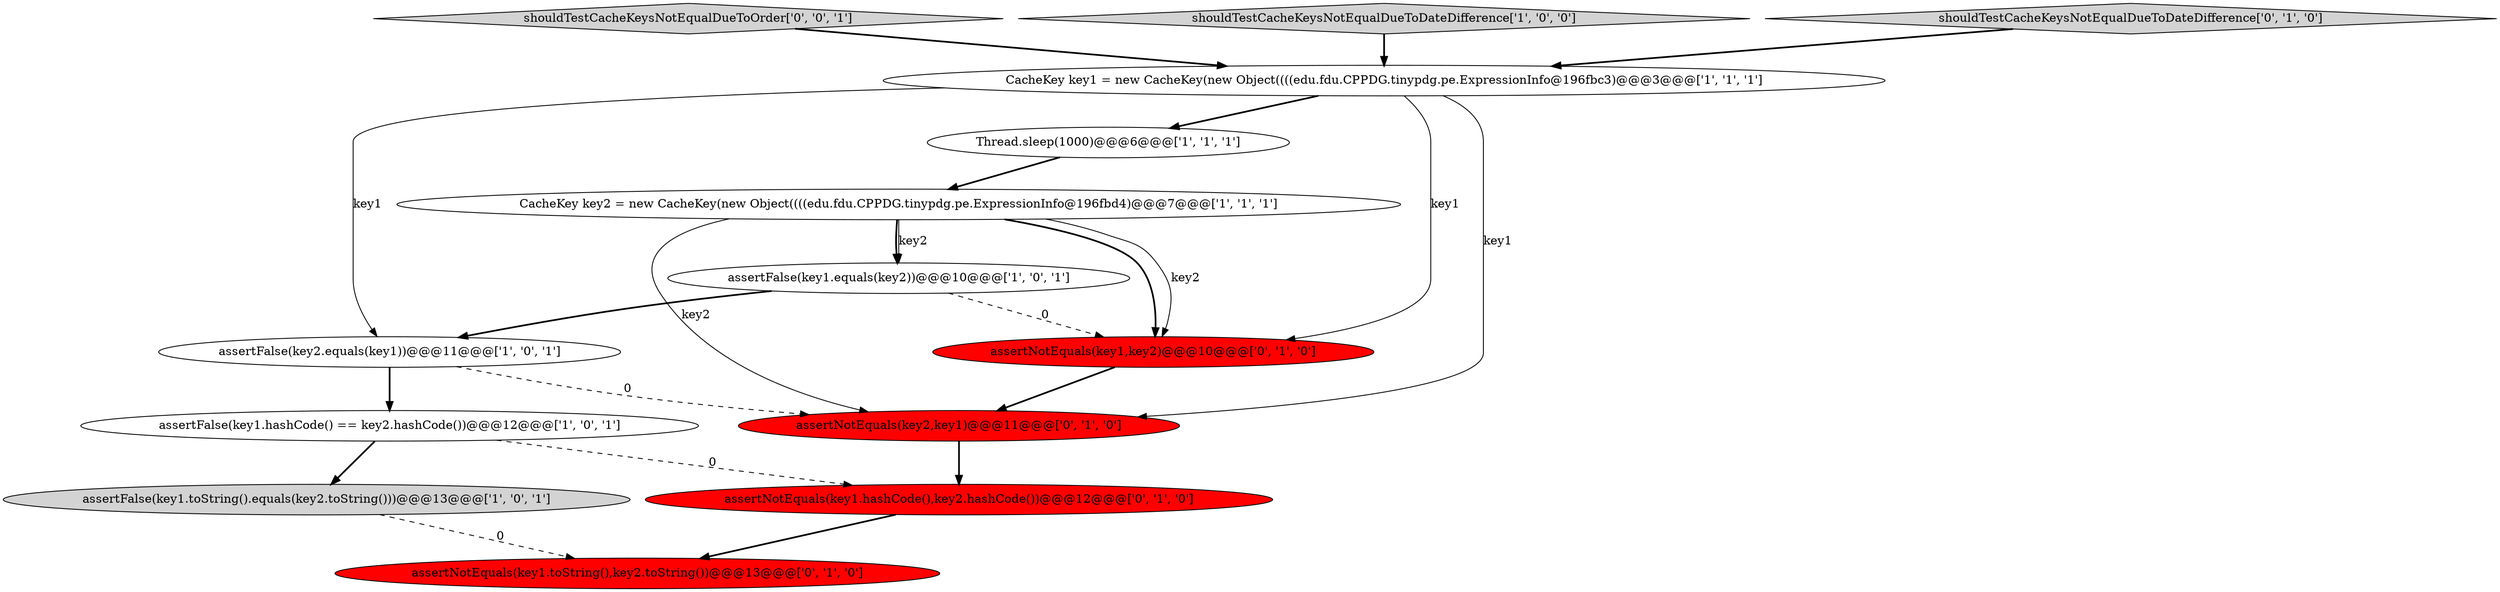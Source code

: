 digraph {
6 [style = filled, label = "assertFalse(key1.hashCode() == key2.hashCode())@@@12@@@['1', '0', '1']", fillcolor = white, shape = ellipse image = "AAA0AAABBB1BBB"];
13 [style = filled, label = "shouldTestCacheKeysNotEqualDueToOrder['0', '0', '1']", fillcolor = lightgray, shape = diamond image = "AAA0AAABBB3BBB"];
9 [style = filled, label = "assertNotEquals(key2,key1)@@@11@@@['0', '1', '0']", fillcolor = red, shape = ellipse image = "AAA1AAABBB2BBB"];
11 [style = filled, label = "assertNotEquals(key1.toString(),key2.toString())@@@13@@@['0', '1', '0']", fillcolor = red, shape = ellipse image = "AAA1AAABBB2BBB"];
10 [style = filled, label = "assertNotEquals(key1.hashCode(),key2.hashCode())@@@12@@@['0', '1', '0']", fillcolor = red, shape = ellipse image = "AAA1AAABBB2BBB"];
8 [style = filled, label = "assertNotEquals(key1,key2)@@@10@@@['0', '1', '0']", fillcolor = red, shape = ellipse image = "AAA1AAABBB2BBB"];
2 [style = filled, label = "assertFalse(key2.equals(key1))@@@11@@@['1', '0', '1']", fillcolor = white, shape = ellipse image = "AAA0AAABBB1BBB"];
4 [style = filled, label = "assertFalse(key1.equals(key2))@@@10@@@['1', '0', '1']", fillcolor = white, shape = ellipse image = "AAA0AAABBB1BBB"];
5 [style = filled, label = "assertFalse(key1.toString().equals(key2.toString()))@@@13@@@['1', '0', '1']", fillcolor = lightgray, shape = ellipse image = "AAA0AAABBB1BBB"];
3 [style = filled, label = "shouldTestCacheKeysNotEqualDueToDateDifference['1', '0', '0']", fillcolor = lightgray, shape = diamond image = "AAA0AAABBB1BBB"];
0 [style = filled, label = "CacheKey key1 = new CacheKey(new Object((((edu.fdu.CPPDG.tinypdg.pe.ExpressionInfo@196fbc3)@@@3@@@['1', '1', '1']", fillcolor = white, shape = ellipse image = "AAA0AAABBB1BBB"];
1 [style = filled, label = "CacheKey key2 = new CacheKey(new Object((((edu.fdu.CPPDG.tinypdg.pe.ExpressionInfo@196fbd4)@@@7@@@['1', '1', '1']", fillcolor = white, shape = ellipse image = "AAA0AAABBB1BBB"];
7 [style = filled, label = "Thread.sleep(1000)@@@6@@@['1', '1', '1']", fillcolor = white, shape = ellipse image = "AAA0AAABBB1BBB"];
12 [style = filled, label = "shouldTestCacheKeysNotEqualDueToDateDifference['0', '1', '0']", fillcolor = lightgray, shape = diamond image = "AAA0AAABBB2BBB"];
1->4 [style = bold, label=""];
7->1 [style = bold, label=""];
1->8 [style = bold, label=""];
2->6 [style = bold, label=""];
4->2 [style = bold, label=""];
9->10 [style = bold, label=""];
12->0 [style = bold, label=""];
3->0 [style = bold, label=""];
6->10 [style = dashed, label="0"];
0->9 [style = solid, label="key1"];
0->7 [style = bold, label=""];
0->2 [style = solid, label="key1"];
6->5 [style = bold, label=""];
0->8 [style = solid, label="key1"];
1->4 [style = solid, label="key2"];
5->11 [style = dashed, label="0"];
2->9 [style = dashed, label="0"];
4->8 [style = dashed, label="0"];
8->9 [style = bold, label=""];
1->8 [style = solid, label="key2"];
1->9 [style = solid, label="key2"];
13->0 [style = bold, label=""];
10->11 [style = bold, label=""];
}
